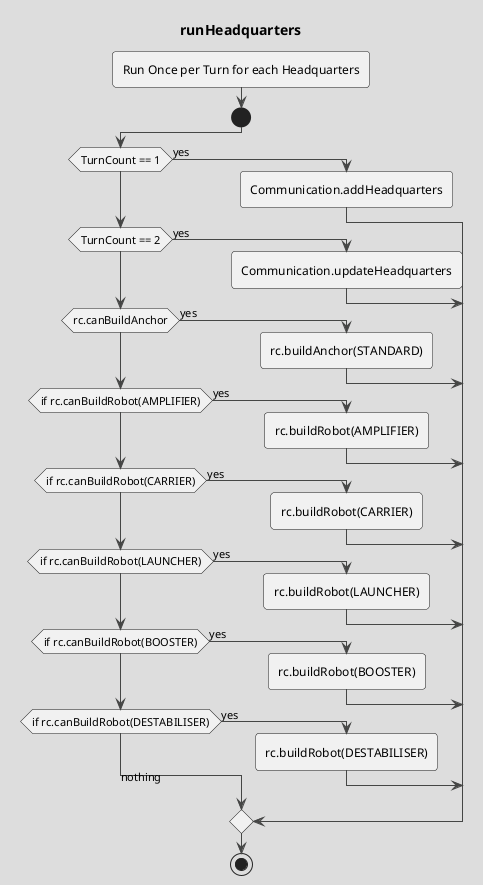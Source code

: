 @startuml RunHeadquarters-Vertical

title runHeadquarters
!theme toy 
!pragma useVerticalIf on

  :Run Once per Turn for each Headquarters;
start 
if (TurnCount == 1) then (yes)
  :Communication.addHeadquarters;
else if (TurnCount == 2) then (yes)
  :Communication.updateHeadquarters;
else if (rc.canBuildAnchor) then (yes)
  :rc.buildAnchor(STANDARD);
else if (if rc.canBuildRobot(AMPLIFIER)) then (yes)
  :rc.buildRobot(AMPLIFIER);
else if (if rc.canBuildRobot(CARRIER)) then (yes)
  :rc.buildRobot(CARRIER);
else if (if rc.canBuildRobot(LAUNCHER)) then (yes)
  :rc.buildRobot(LAUNCHER);
else if (if rc.canBuildRobot(BOOSTER)) then (yes)
  :rc.buildRobot(BOOSTER);
else if (if rc.canBuildRobot(DESTABILISER)) then (yes)
  :rc.buildRobot(DESTABILISER);
else (nothing)
endif
stop
@enduml

' allowmixing
'  :End Run Loop;
' stop
  ' -->[Ending process] (*)
  ' --> "Another Action"
  ' -right-> (*)
' [component2]
' () "interface2"
' (usecase2)
' () "Run Loop Begin"
' :b:
' "Run Loop Begin"
